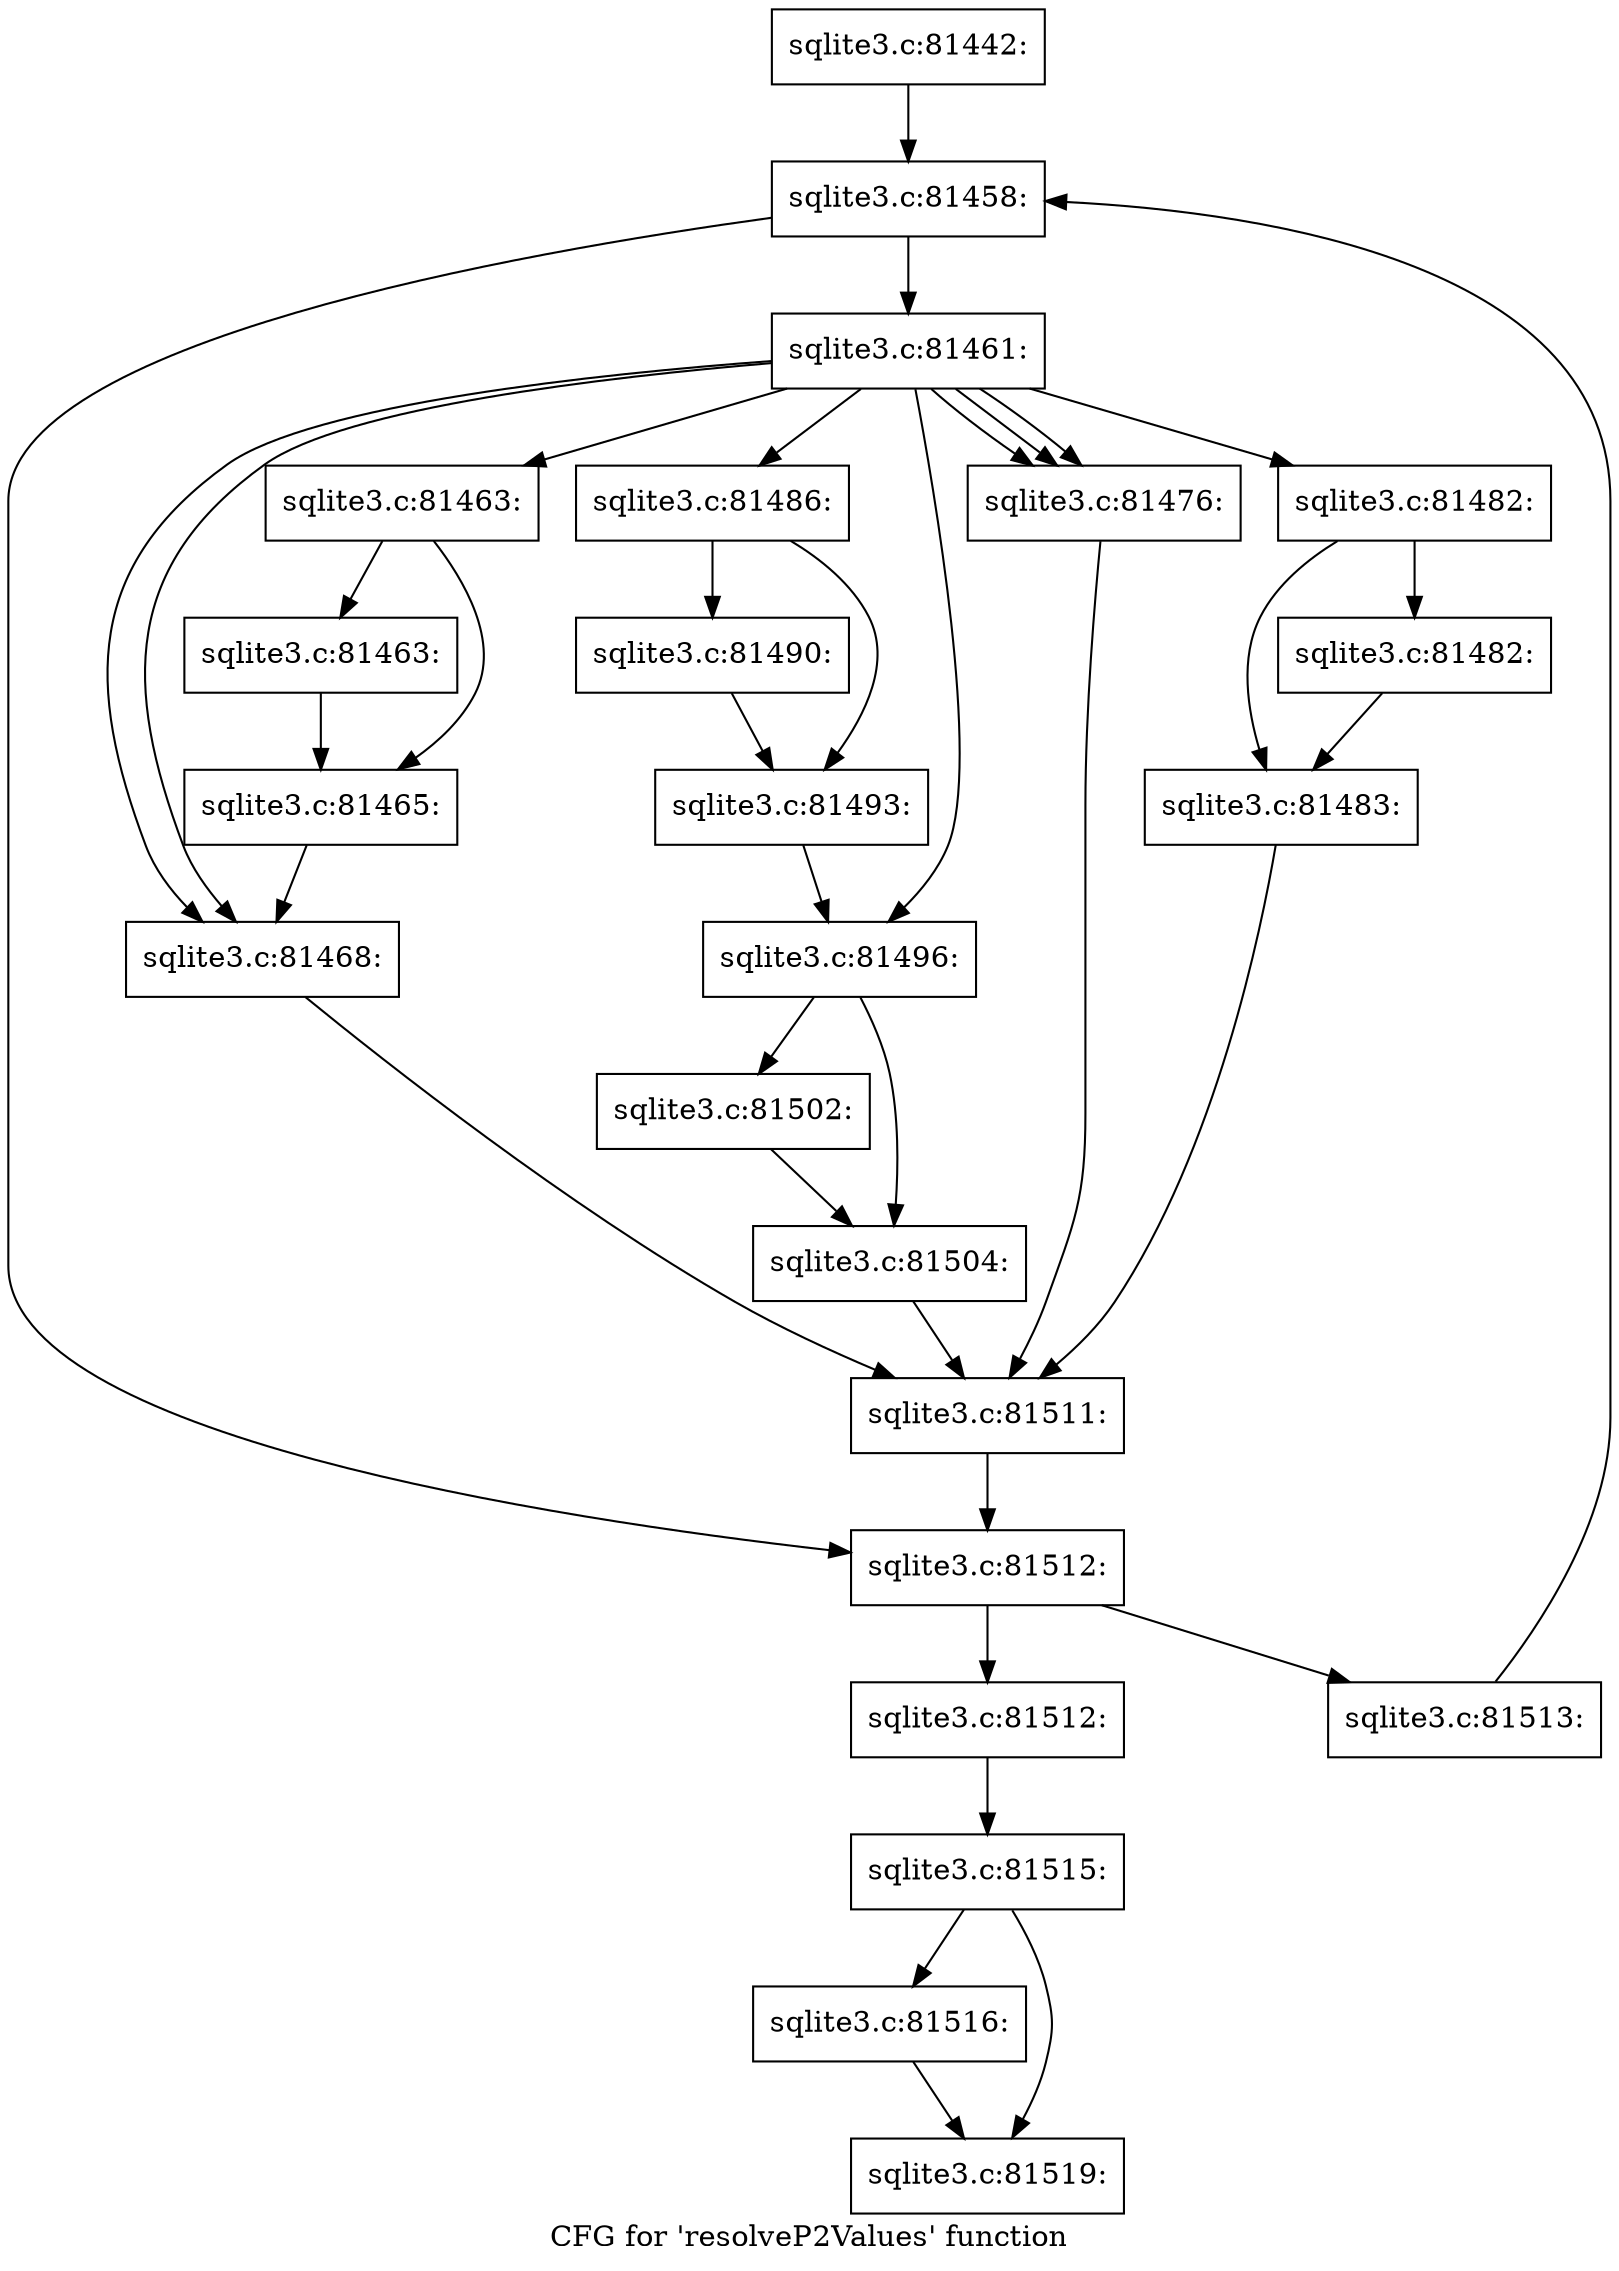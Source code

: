 digraph "CFG for 'resolveP2Values' function" {
	label="CFG for 'resolveP2Values' function";

	Node0x55c0f5ba65c0 [shape=record,label="{sqlite3.c:81442:}"];
	Node0x55c0f5ba65c0 -> Node0x55c0f861f210;
	Node0x55c0f861f210 [shape=record,label="{sqlite3.c:81458:}"];
	Node0x55c0f861f210 -> Node0x55c0f861f3e0;
	Node0x55c0f861f210 -> Node0x55c0f861f430;
	Node0x55c0f861f3e0 [shape=record,label="{sqlite3.c:81461:}"];
	Node0x55c0f861f3e0 -> Node0x55c0f861fbf0;
	Node0x55c0f861f3e0 -> Node0x55c0f861fd00;
	Node0x55c0f861f3e0 -> Node0x55c0f8620720;
	Node0x55c0f861f3e0 -> Node0x55c0f8620720;
	Node0x55c0f861f3e0 -> Node0x55c0f8620d60;
	Node0x55c0f861f3e0 -> Node0x55c0f8620d60;
	Node0x55c0f861f3e0 -> Node0x55c0f8620d60;
	Node0x55c0f861f3e0 -> Node0x55c0f86216b0;
	Node0x55c0f861f3e0 -> Node0x55c0f8622150;
	Node0x55c0f861fd00 [shape=record,label="{sqlite3.c:81463:}"];
	Node0x55c0f861fd00 -> Node0x55c0f861fe60;
	Node0x55c0f861fd00 -> Node0x55c0f861feb0;
	Node0x55c0f861fe60 [shape=record,label="{sqlite3.c:81463:}"];
	Node0x55c0f861fe60 -> Node0x55c0f861feb0;
	Node0x55c0f861feb0 [shape=record,label="{sqlite3.c:81465:}"];
	Node0x55c0f861feb0 -> Node0x55c0f8620720;
	Node0x55c0f8620720 [shape=record,label="{sqlite3.c:81468:}"];
	Node0x55c0f8620720 -> Node0x55c0f861f9a0;
	Node0x55c0f8620d60 [shape=record,label="{sqlite3.c:81476:}"];
	Node0x55c0f8620d60 -> Node0x55c0f861f9a0;
	Node0x55c0f86216b0 [shape=record,label="{sqlite3.c:81482:}"];
	Node0x55c0f86216b0 -> Node0x55c0f8621810;
	Node0x55c0f86216b0 -> Node0x55c0f8621860;
	Node0x55c0f8621810 [shape=record,label="{sqlite3.c:81482:}"];
	Node0x55c0f8621810 -> Node0x55c0f8621860;
	Node0x55c0f8621860 [shape=record,label="{sqlite3.c:81483:}"];
	Node0x55c0f8621860 -> Node0x55c0f861f9a0;
	Node0x55c0f8622150 [shape=record,label="{sqlite3.c:81486:}"];
	Node0x55c0f8622150 -> Node0x55c0f86229f0;
	Node0x55c0f8622150 -> Node0x55c0f8622a40;
	Node0x55c0f86229f0 [shape=record,label="{sqlite3.c:81490:}"];
	Node0x55c0f86229f0 -> Node0x55c0f8622a40;
	Node0x55c0f8622a40 [shape=record,label="{sqlite3.c:81493:}"];
	Node0x55c0f8622a40 -> Node0x55c0f861fbf0;
	Node0x55c0f861fbf0 [shape=record,label="{sqlite3.c:81496:}"];
	Node0x55c0f861fbf0 -> Node0x55c0f8623150;
	Node0x55c0f861fbf0 -> Node0x55c0f86231a0;
	Node0x55c0f8623150 [shape=record,label="{sqlite3.c:81502:}"];
	Node0x55c0f8623150 -> Node0x55c0f86231a0;
	Node0x55c0f86231a0 [shape=record,label="{sqlite3.c:81504:}"];
	Node0x55c0f86231a0 -> Node0x55c0f861f9a0;
	Node0x55c0f861f9a0 [shape=record,label="{sqlite3.c:81511:}"];
	Node0x55c0f861f9a0 -> Node0x55c0f861f430;
	Node0x55c0f861f430 [shape=record,label="{sqlite3.c:81512:}"];
	Node0x55c0f861f430 -> Node0x55c0f8624160;
	Node0x55c0f861f430 -> Node0x55c0f86241b0;
	Node0x55c0f8624160 [shape=record,label="{sqlite3.c:81512:}"];
	Node0x55c0f8624160 -> Node0x55c0f861f190;
	Node0x55c0f86241b0 [shape=record,label="{sqlite3.c:81513:}"];
	Node0x55c0f86241b0 -> Node0x55c0f861f210;
	Node0x55c0f861f190 [shape=record,label="{sqlite3.c:81515:}"];
	Node0x55c0f861f190 -> Node0x55c0f861f030;
	Node0x55c0f861f190 -> Node0x55c0f8624ae0;
	Node0x55c0f861f030 [shape=record,label="{sqlite3.c:81516:}"];
	Node0x55c0f861f030 -> Node0x55c0f8624ae0;
	Node0x55c0f8624ae0 [shape=record,label="{sqlite3.c:81519:}"];
}
